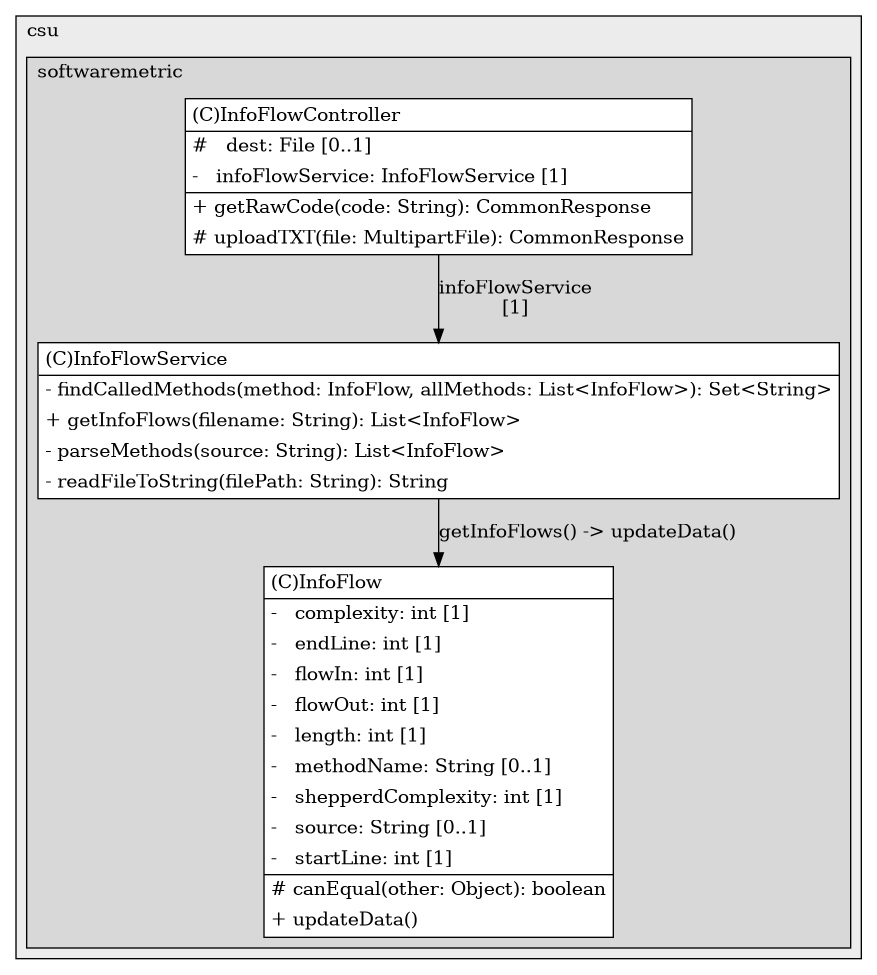 @startuml

/' diagram meta data start
config=StructureConfiguration;
{
  "projectClassification": {
    "searchMode": "OpenProject", // OpenProject, AllProjects
    "includedProjects": "",
    "pathEndKeywords": "*.impl",
    "isClientPath": "",
    "isClientName": "",
    "isTestPath": "",
    "isTestName": "",
    "isMappingPath": "",
    "isMappingName": "",
    "isDataAccessPath": "",
    "isDataAccessName": "",
    "isDataStructurePath": "",
    "isDataStructureName": "",
    "isInterfaceStructuresPath": "",
    "isInterfaceStructuresName": "",
    "isEntryPointPath": "",
    "isEntryPointName": "",
    "treatFinalFieldsAsMandatory": false
  },
  "graphRestriction": {
    "classPackageExcludeFilter": "",
    "classPackageIncludeFilter": "",
    "classNameExcludeFilter": "",
    "classNameIncludeFilter": "",
    "methodNameExcludeFilter": "",
    "methodNameIncludeFilter": "",
    "removeByInheritance": "", // inheritance/annotation based filtering is done in a second step
    "removeByAnnotation": "",
    "removeByClassPackage": "", // cleanup the graph after inheritance/annotation based filtering is done
    "removeByClassName": "",
    "cutMappings": false,
    "cutEnum": true,
    "cutTests": true,
    "cutClient": true,
    "cutDataAccess": false,
    "cutInterfaceStructures": false,
    "cutDataStructures": false,
    "cutGetterAndSetter": true,
    "cutConstructors": true
  },
  "graphTraversal": {
    "forwardDepth": 6,
    "backwardDepth": 6,
    "classPackageExcludeFilter": "",
    "classPackageIncludeFilter": "",
    "classNameExcludeFilter": "",
    "classNameIncludeFilter": "",
    "methodNameExcludeFilter": "",
    "methodNameIncludeFilter": "",
    "hideMappings": false,
    "hideDataStructures": false,
    "hidePrivateMethods": true,
    "hideInterfaceCalls": true, // indirection: implementation -> interface (is hidden) -> implementation
    "onlyShowApplicationEntryPoints": false, // root node is included
    "useMethodCallsForStructureDiagram": "ForwardOnly" // ForwardOnly, BothDirections, No
  },
  "details": {
    "aggregation": "GroupByClass", // ByClass, GroupByClass, None
    "showClassGenericTypes": true,
    "showMethods": true,
    "showMethodParameterNames": true,
    "showMethodParameterTypes": true,
    "showMethodReturnType": true,
    "showPackageLevels": 2,
    "showDetailedClassStructure": true
  },
  "rootClass": "org.csu.softwaremetric.service.InfoFlowService",
  "extensionCallbackMethod": "" // qualified.class.name#methodName - signature: public static String method(String)
}
diagram meta data end '/



digraph g {
    rankdir="TB"
    splines=polyline
    

'nodes 
subgraph cluster_98821 { 
   	label=csu
	labeljust=l
	fillcolor="#ececec"
	style=filled
   
   subgraph cluster_2070025952 { 
   	label=softwaremetric
	labeljust=l
	fillcolor="#d8d8d8"
	style=filled
   
   InfoFlow773858791[
	label=<<TABLE BORDER="1" CELLBORDER="0" CELLPADDING="4" CELLSPACING="0">
<TR><TD ALIGN="LEFT" >(C)InfoFlow</TD></TR>
<HR/>
<TR><TD ALIGN="LEFT" >-   complexity: int [1]</TD></TR>
<TR><TD ALIGN="LEFT" >-   endLine: int [1]</TD></TR>
<TR><TD ALIGN="LEFT" >-   flowIn: int [1]</TD></TR>
<TR><TD ALIGN="LEFT" >-   flowOut: int [1]</TD></TR>
<TR><TD ALIGN="LEFT" >-   length: int [1]</TD></TR>
<TR><TD ALIGN="LEFT" >-   methodName: String [0..1]</TD></TR>
<TR><TD ALIGN="LEFT" >-   shepperdComplexity: int [1]</TD></TR>
<TR><TD ALIGN="LEFT" >-   source: String [0..1]</TD></TR>
<TR><TD ALIGN="LEFT" >-   startLine: int [1]</TD></TR>
<HR/>
<TR><TD ALIGN="LEFT" ># canEqual(other: Object): boolean</TD></TR>
<TR><TD ALIGN="LEFT" >+ updateData()</TD></TR>
</TABLE>>
	style=filled
	margin=0
	shape=plaintext
	fillcolor="#FFFFFF"
];

InfoFlowController1295514720[
	label=<<TABLE BORDER="1" CELLBORDER="0" CELLPADDING="4" CELLSPACING="0">
<TR><TD ALIGN="LEFT" >(C)InfoFlowController</TD></TR>
<HR/>
<TR><TD ALIGN="LEFT" >#   dest: File [0..1]</TD></TR>
<TR><TD ALIGN="LEFT" >-   infoFlowService: InfoFlowService [1]</TD></TR>
<HR/>
<TR><TD ALIGN="LEFT" >+ getRawCode(code: String): CommonResponse</TD></TR>
<TR><TD ALIGN="LEFT" ># uploadTXT(file: MultipartFile): CommonResponse</TD></TR>
</TABLE>>
	style=filled
	margin=0
	shape=plaintext
	fillcolor="#FFFFFF"
];

InfoFlowService1795802417[
	label=<<TABLE BORDER="1" CELLBORDER="0" CELLPADDING="4" CELLSPACING="0">
<TR><TD ALIGN="LEFT" >(C)InfoFlowService</TD></TR>
<HR/>
<TR><TD ALIGN="LEFT" >- findCalledMethods(method: InfoFlow, allMethods: List&lt;InfoFlow&gt;): Set&lt;String&gt;</TD></TR>
<TR><TD ALIGN="LEFT" >+ getInfoFlows(filename: String): List&lt;InfoFlow&gt;</TD></TR>
<TR><TD ALIGN="LEFT" >- parseMethods(source: String): List&lt;InfoFlow&gt;</TD></TR>
<TR><TD ALIGN="LEFT" >- readFileToString(filePath: String): String</TD></TR>
</TABLE>>
	style=filled
	margin=0
	shape=plaintext
	fillcolor="#FFFFFF"
];
} 
} 

'edges    
InfoFlowController1295514720 -> InfoFlowService1795802417[label="infoFlowService
[1]"];
InfoFlowService1795802417 -> InfoFlow773858791[label="getInfoFlows() -> updateData()"];
    
}
@enduml
